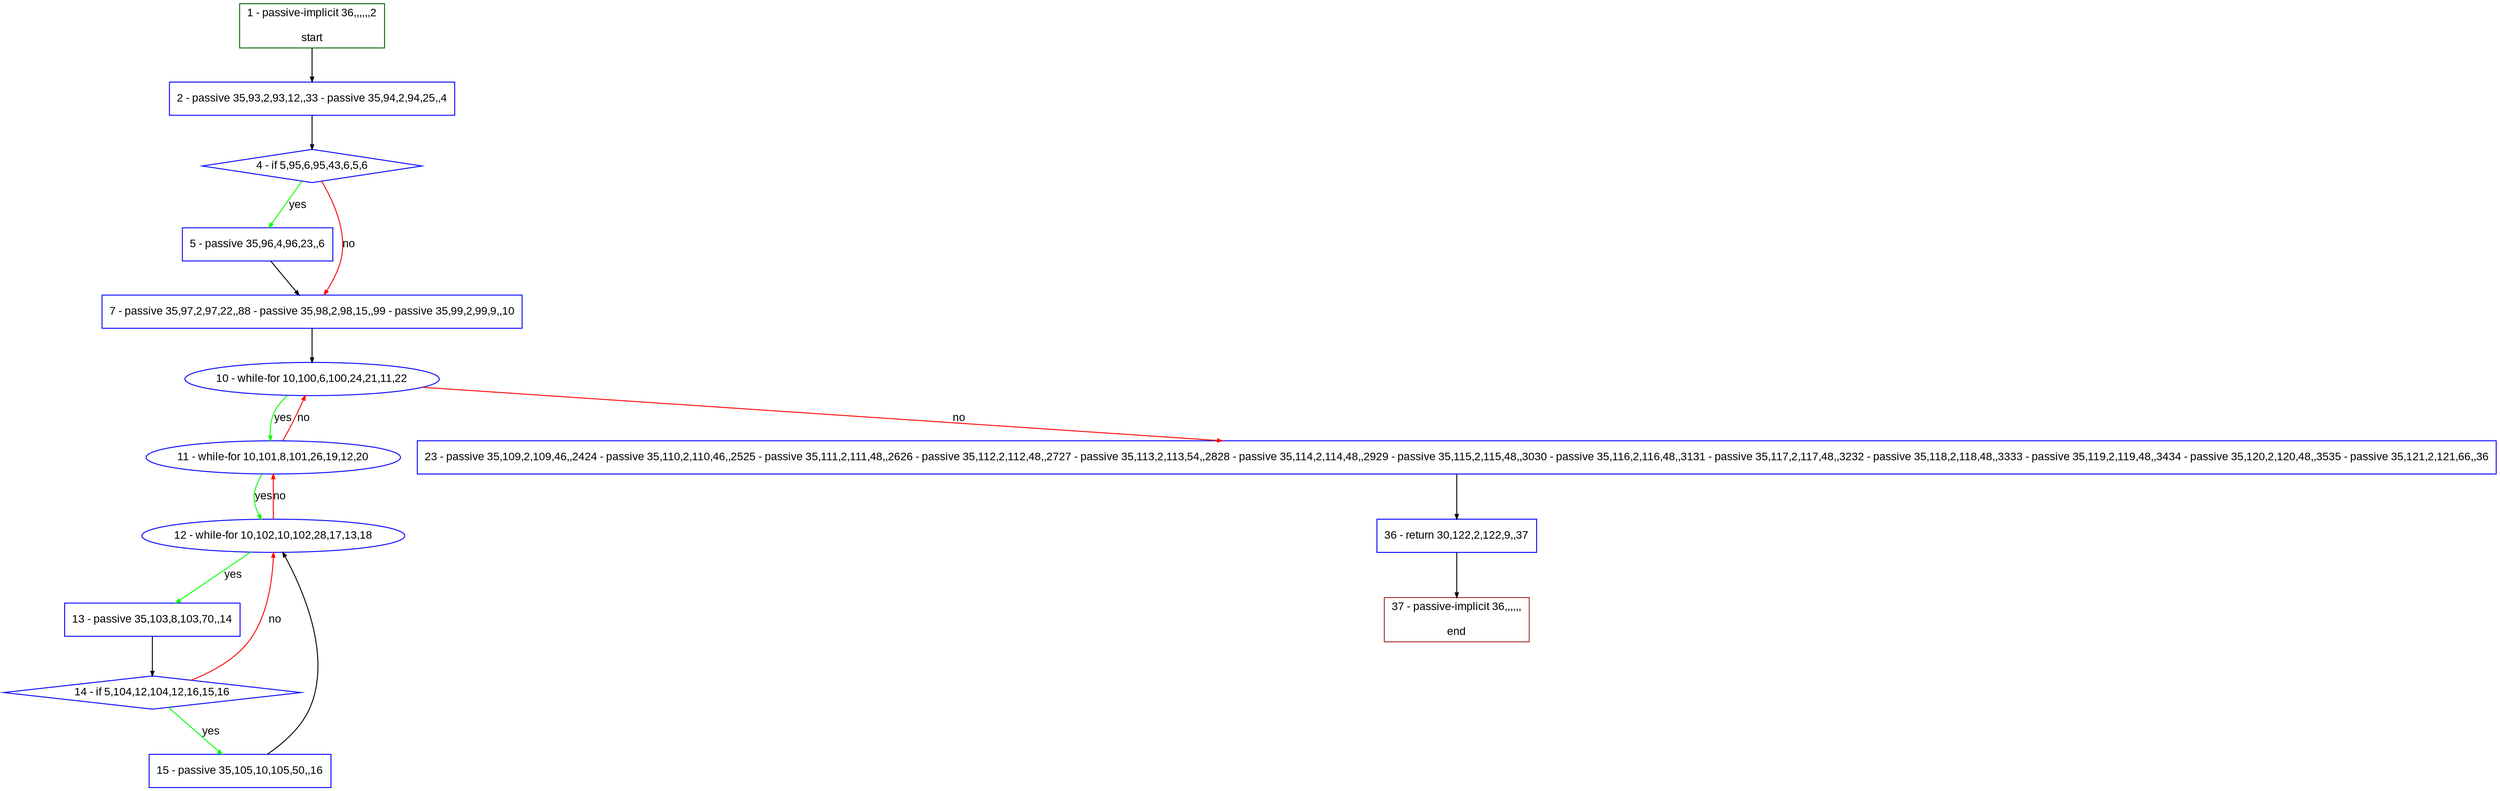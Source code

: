 digraph "" {
  graph [pack="true", label="", fontsize="12", packmode="clust", fontname="Arial", fillcolor="#FFFFCC", bgcolor="white", style="rounded,filled", compound="true"];
  node [node_initialized="no", label="", color="grey", fontsize="12", fillcolor="white", fontname="Arial", style="filled", shape="rectangle", compound="true", fixedsize="false"];
  edge [fontcolor="black", arrowhead="normal", arrowtail="none", arrowsize="0.5", ltail="", label="", color="black", fontsize="12", lhead="", fontname="Arial", dir="forward", compound="true"];
  __N1 [label="2 - passive 35,93,2,93,12,,33 - passive 35,94,2,94,25,,4", color="#0000ff", fillcolor="#ffffff", style="filled", shape="box"];
  __N2 [label="1 - passive-implicit 36,,,,,,2\n\nstart", color="#006400", fillcolor="#ffffff", style="filled", shape="box"];
  __N3 [label="4 - if 5,95,6,95,43,6,5,6", color="#0000ff", fillcolor="#ffffff", style="filled", shape="diamond"];
  __N4 [label="5 - passive 35,96,4,96,23,,6", color="#0000ff", fillcolor="#ffffff", style="filled", shape="box"];
  __N5 [label="7 - passive 35,97,2,97,22,,88 - passive 35,98,2,98,15,,99 - passive 35,99,2,99,9,,10", color="#0000ff", fillcolor="#ffffff", style="filled", shape="box"];
  __N6 [label="10 - while-for 10,100,6,100,24,21,11,22", color="#0000ff", fillcolor="#ffffff", style="filled", shape="oval"];
  __N7 [label="11 - while-for 10,101,8,101,26,19,12,20", color="#0000ff", fillcolor="#ffffff", style="filled", shape="oval"];
  __N8 [label="23 - passive 35,109,2,109,46,,2424 - passive 35,110,2,110,46,,2525 - passive 35,111,2,111,48,,2626 - passive 35,112,2,112,48,,2727 - passive 35,113,2,113,54,,2828 - passive 35,114,2,114,48,,2929 - passive 35,115,2,115,48,,3030 - passive 35,116,2,116,48,,3131 - passive 35,117,2,117,48,,3232 - passive 35,118,2,118,48,,3333 - passive 35,119,2,119,48,,3434 - passive 35,120,2,120,48,,3535 - passive 35,121,2,121,66,,36", color="#0000ff", fillcolor="#ffffff", style="filled", shape="box"];
  __N9 [label="12 - while-for 10,102,10,102,28,17,13,18", color="#0000ff", fillcolor="#ffffff", style="filled", shape="oval"];
  __N10 [label="13 - passive 35,103,8,103,70,,14", color="#0000ff", fillcolor="#ffffff", style="filled", shape="box"];
  __N11 [label="14 - if 5,104,12,104,12,16,15,16", color="#0000ff", fillcolor="#ffffff", style="filled", shape="diamond"];
  __N12 [label="15 - passive 35,105,10,105,50,,16", color="#0000ff", fillcolor="#ffffff", style="filled", shape="box"];
  __N13 [label="36 - return 30,122,2,122,9,,37", color="#0000ff", fillcolor="#ffffff", style="filled", shape="box"];
  __N14 [label="37 - passive-implicit 36,,,,,,\n\nend", color="#a52a2a", fillcolor="#ffffff", style="filled", shape="box"];
  __N2 -> __N1 [arrowhead="normal", arrowtail="none", color="#000000", label="", dir="forward"];
  __N1 -> __N3 [arrowhead="normal", arrowtail="none", color="#000000", label="", dir="forward"];
  __N3 -> __N4 [arrowhead="normal", arrowtail="none", color="#00ff00", label="yes", dir="forward"];
  __N3 -> __N5 [arrowhead="normal", arrowtail="none", color="#ff0000", label="no", dir="forward"];
  __N4 -> __N5 [arrowhead="normal", arrowtail="none", color="#000000", label="", dir="forward"];
  __N5 -> __N6 [arrowhead="normal", arrowtail="none", color="#000000", label="", dir="forward"];
  __N6 -> __N7 [arrowhead="normal", arrowtail="none", color="#00ff00", label="yes", dir="forward"];
  __N7 -> __N6 [arrowhead="normal", arrowtail="none", color="#ff0000", label="no", dir="forward"];
  __N6 -> __N8 [arrowhead="normal", arrowtail="none", color="#ff0000", label="no", dir="forward"];
  __N7 -> __N9 [arrowhead="normal", arrowtail="none", color="#00ff00", label="yes", dir="forward"];
  __N9 -> __N7 [arrowhead="normal", arrowtail="none", color="#ff0000", label="no", dir="forward"];
  __N9 -> __N10 [arrowhead="normal", arrowtail="none", color="#00ff00", label="yes", dir="forward"];
  __N10 -> __N11 [arrowhead="normal", arrowtail="none", color="#000000", label="", dir="forward"];
  __N11 -> __N9 [arrowhead="normal", arrowtail="none", color="#ff0000", label="no", dir="forward"];
  __N11 -> __N12 [arrowhead="normal", arrowtail="none", color="#00ff00", label="yes", dir="forward"];
  __N12 -> __N9 [arrowhead="normal", arrowtail="none", color="#000000", label="", dir="forward"];
  __N8 -> __N13 [arrowhead="normal", arrowtail="none", color="#000000", label="", dir="forward"];
  __N13 -> __N14 [arrowhead="normal", arrowtail="none", color="#000000", label="", dir="forward"];
}
